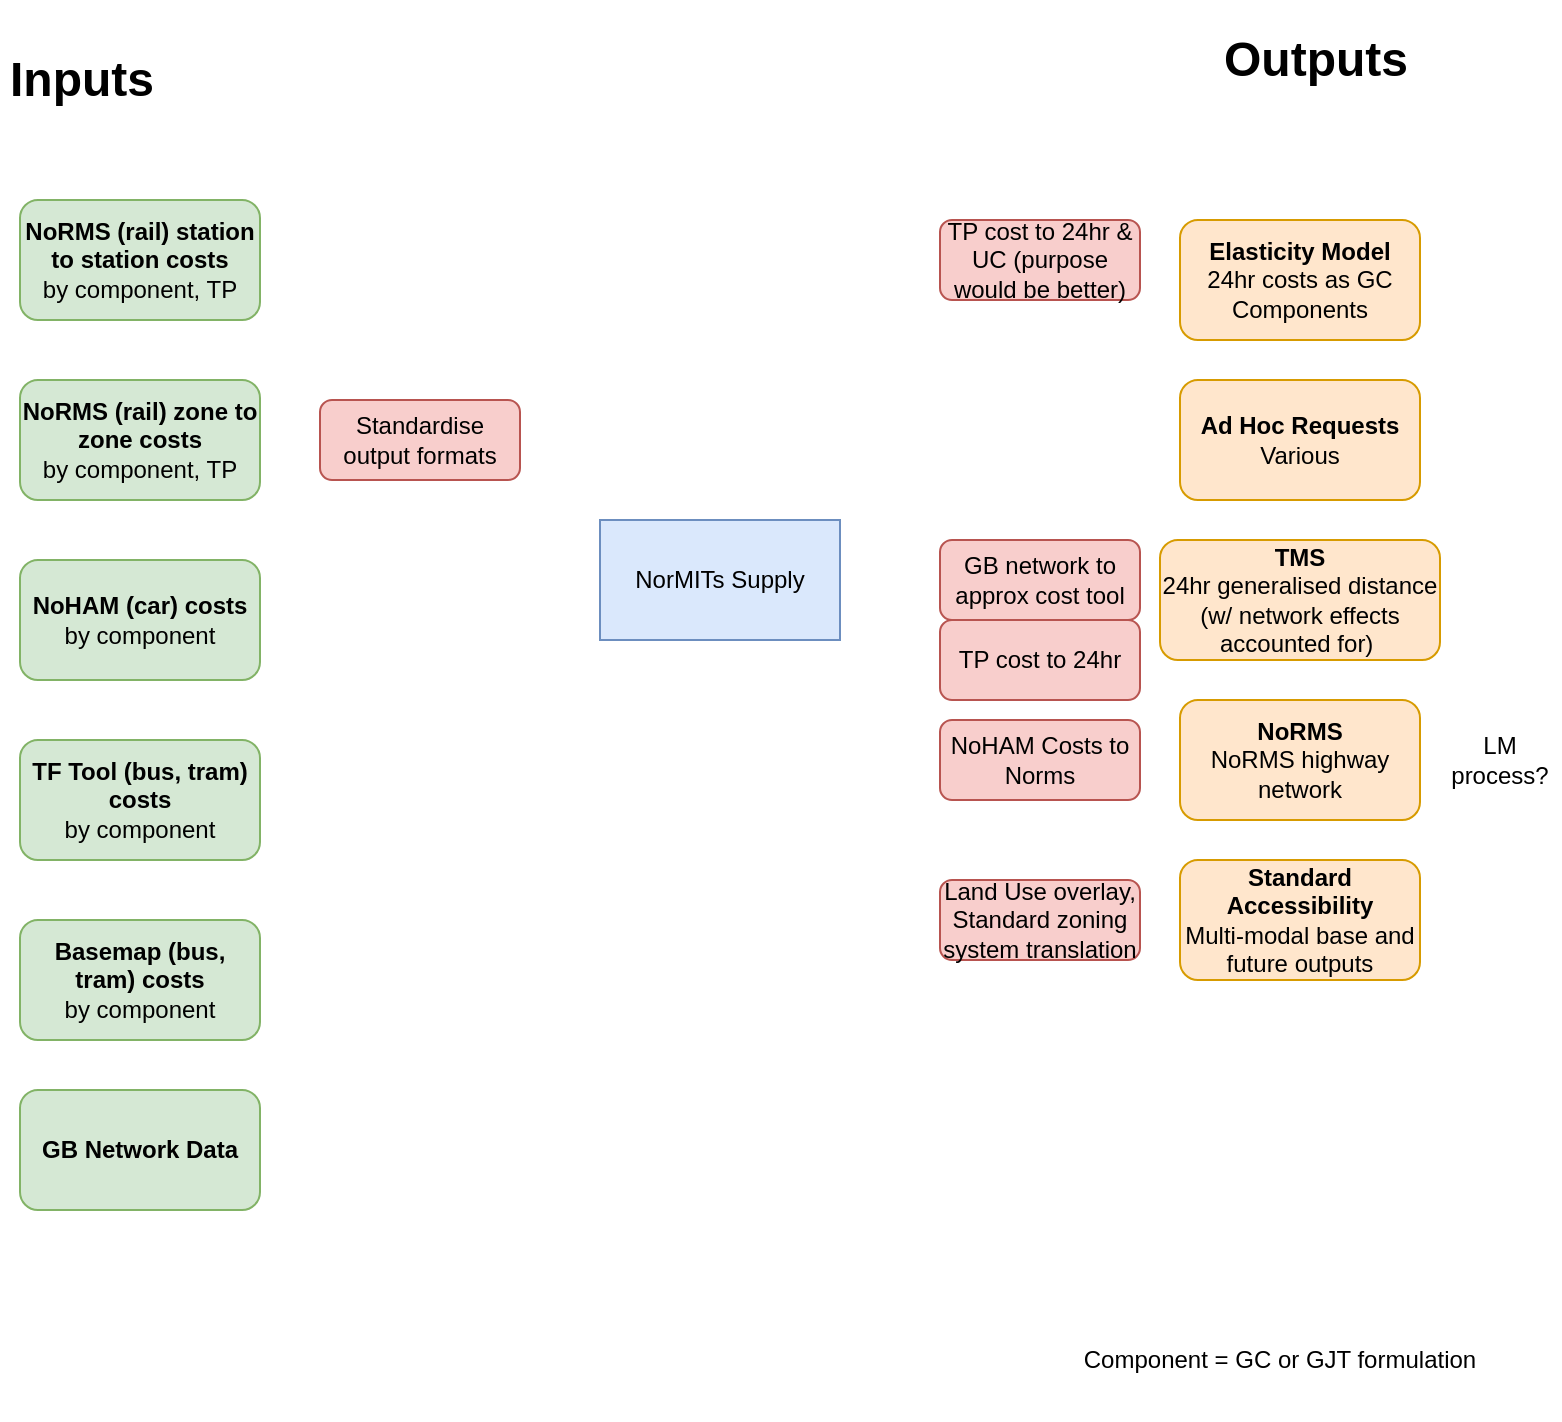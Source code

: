 <mxfile version="14.4.3" type="device" pages="3"><diagram id="ng6QUe8LsKjFtSb1NZrj" name="I/O Summary"><mxGraphModel dx="1086" dy="806" grid="1" gridSize="10" guides="1" tooltips="1" connect="1" arrows="1" fold="1" page="1" pageScale="1" pageWidth="827" pageHeight="1169" math="0" shadow="0"><root><mxCell id="0"/><mxCell id="1" parent="0"/><mxCell id="vtY2OY6Wc44oVGDbsz-r-1" value="NorMITs Supply" style="rounded=0;whiteSpace=wrap;html=1;fillColor=#dae8fc;strokeColor=#6c8ebf;" parent="1" vertex="1"><mxGeometry x="330" y="270" width="120" height="60" as="geometry"/></mxCell><mxCell id="vtY2OY6Wc44oVGDbsz-r-2" value="&lt;b&gt;Elasticity Model&lt;/b&gt;&lt;br&gt;24hr costs as GC Components" style="rounded=1;whiteSpace=wrap;html=1;fillColor=#ffe6cc;strokeColor=#d79b00;" parent="1" vertex="1"><mxGeometry x="620" y="120" width="120" height="60" as="geometry"/></mxCell><mxCell id="vtY2OY6Wc44oVGDbsz-r-3" value="&lt;h1&gt;Outputs&lt;/h1&gt;" style="text;html=1;strokeColor=none;fillColor=none;spacing=5;spacingTop=-20;whiteSpace=wrap;overflow=hidden;rounded=0;" parent="1" vertex="1"><mxGeometry x="637" y="20" width="103" height="40" as="geometry"/></mxCell><mxCell id="vtY2OY6Wc44oVGDbsz-r-4" value="&lt;h1&gt;Inputs&lt;/h1&gt;" style="text;html=1;strokeColor=none;fillColor=none;spacing=5;spacingTop=-20;whiteSpace=wrap;overflow=hidden;rounded=0;" parent="1" vertex="1"><mxGeometry x="30" y="30" width="190" height="40" as="geometry"/></mxCell><mxCell id="vtY2OY6Wc44oVGDbsz-r-7" value="&lt;b&gt;NoRMS (rail) zone to zone costs&lt;/b&gt;&lt;br&gt;by component, TP" style="rounded=1;whiteSpace=wrap;html=1;fillColor=#d5e8d4;strokeColor=#82b366;" parent="1" vertex="1"><mxGeometry x="40" y="200" width="120" height="60" as="geometry"/></mxCell><mxCell id="vtY2OY6Wc44oVGDbsz-r-8" value="&lt;b&gt;NoHAM (car) costs&lt;/b&gt;&lt;br&gt;by component" style="rounded=1;whiteSpace=wrap;html=1;fillColor=#d5e8d4;strokeColor=#82b366;" parent="1" vertex="1"><mxGeometry x="40" y="290" width="120" height="60" as="geometry"/></mxCell><mxCell id="vtY2OY6Wc44oVGDbsz-r-9" value="&lt;b&gt;TF Tool (bus, tram) costs&lt;/b&gt;&lt;br&gt;by component" style="rounded=1;whiteSpace=wrap;html=1;fillColor=#d5e8d4;strokeColor=#82b366;" parent="1" vertex="1"><mxGeometry x="40" y="380" width="120" height="60" as="geometry"/></mxCell><mxCell id="WKLIyswmitLKTBoAF7zt-1" value="&lt;b&gt;Basemap (bus, tram) costs&lt;/b&gt;&lt;br&gt;&lt;span&gt;by component&lt;/span&gt;" style="rounded=1;whiteSpace=wrap;html=1;fillColor=#d5e8d4;strokeColor=#82b366;" parent="1" vertex="1"><mxGeometry x="40" y="470" width="120" height="60" as="geometry"/></mxCell><mxCell id="WKLIyswmitLKTBoAF7zt-2" value="&lt;b&gt;NoRMS (rail) station to station costs&lt;/b&gt;&lt;br&gt;by component, TP" style="rounded=1;whiteSpace=wrap;html=1;fillColor=#d5e8d4;strokeColor=#82b366;" parent="1" vertex="1"><mxGeometry x="40" y="110" width="120" height="60" as="geometry"/></mxCell><mxCell id="WKLIyswmitLKTBoAF7zt-3" value="Component = GC or GJT formulation" style="text;html=1;strokeColor=none;fillColor=none;align=center;verticalAlign=middle;whiteSpace=wrap;rounded=0;" parent="1" vertex="1"><mxGeometry x="550" y="660" width="240" height="60" as="geometry"/></mxCell><mxCell id="WKLIyswmitLKTBoAF7zt-4" value="&lt;b&gt;Ad Hoc Requests&lt;/b&gt;&lt;br&gt;Various" style="rounded=1;whiteSpace=wrap;html=1;fillColor=#ffe6cc;strokeColor=#d79b00;" parent="1" vertex="1"><mxGeometry x="620" y="200" width="120" height="60" as="geometry"/></mxCell><mxCell id="WKLIyswmitLKTBoAF7zt-5" value="&lt;b&gt;TMS&lt;br&gt;&lt;/b&gt;24hr generalised distance (w/ network effects accounted for)&amp;nbsp;" style="rounded=1;whiteSpace=wrap;html=1;fillColor=#ffe6cc;strokeColor=#d79b00;" parent="1" vertex="1"><mxGeometry x="610" y="280" width="140" height="60" as="geometry"/></mxCell><mxCell id="WKLIyswmitLKTBoAF7zt-6" value="&lt;b&gt;NoRMS&lt;/b&gt;&lt;br&gt;NoRMS highway network" style="rounded=1;whiteSpace=wrap;html=1;fillColor=#ffe6cc;strokeColor=#d79b00;" parent="1" vertex="1"><mxGeometry x="620" y="360" width="120" height="60" as="geometry"/></mxCell><mxCell id="WKLIyswmitLKTBoAF7zt-7" value="LM process?" style="text;html=1;strokeColor=none;fillColor=none;align=center;verticalAlign=middle;whiteSpace=wrap;rounded=0;" parent="1" vertex="1"><mxGeometry x="750" y="370" width="60" height="40" as="geometry"/></mxCell><mxCell id="WKLIyswmitLKTBoAF7zt-9" value="GB network to approx cost tool" style="rounded=1;whiteSpace=wrap;html=1;fillColor=#f8cecc;strokeColor=#b85450;" parent="1" vertex="1"><mxGeometry x="500" y="280" width="100" height="40" as="geometry"/></mxCell><mxCell id="WKLIyswmitLKTBoAF7zt-10" value="NoHAM Costs to Norms" style="rounded=1;whiteSpace=wrap;html=1;fillColor=#f8cecc;strokeColor=#b85450;" parent="1" vertex="1"><mxGeometry x="500" y="370" width="100" height="40" as="geometry"/></mxCell><mxCell id="WKLIyswmitLKTBoAF7zt-11" value="TP cost to 24hr &amp;amp; UC (purpose would be better)" style="rounded=1;whiteSpace=wrap;html=1;fillColor=#f8cecc;strokeColor=#b85450;" parent="1" vertex="1"><mxGeometry x="500" y="120" width="100" height="40" as="geometry"/></mxCell><mxCell id="WKLIyswmitLKTBoAF7zt-15" value="&lt;b&gt;Standard Accessibility&lt;br&gt;&lt;/b&gt;Multi-modal base and future outputs" style="rounded=1;whiteSpace=wrap;html=1;fillColor=#ffe6cc;strokeColor=#d79b00;" parent="1" vertex="1"><mxGeometry x="620" y="440" width="120" height="60" as="geometry"/></mxCell><mxCell id="WKLIyswmitLKTBoAF7zt-16" value="Land Use overlay,&lt;br&gt;Standard zoning system translation" style="rounded=1;whiteSpace=wrap;html=1;fillColor=#f8cecc;strokeColor=#b85450;" parent="1" vertex="1"><mxGeometry x="500" y="450" width="100" height="40" as="geometry"/></mxCell><mxCell id="_OcfcP-YuRUjrYsMJ8N5-1" value="Standardise output formats" style="rounded=1;whiteSpace=wrap;html=1;fillColor=#f8cecc;strokeColor=#b85450;" parent="1" vertex="1"><mxGeometry x="190" y="210" width="100" height="40" as="geometry"/></mxCell><mxCell id="VTDcMniZ31sc0dPiEFXL-1" value="&lt;b&gt;GB Network Data&lt;/b&gt;" style="rounded=1;whiteSpace=wrap;html=1;fillColor=#d5e8d4;strokeColor=#82b366;" vertex="1" parent="1"><mxGeometry x="40" y="555" width="120" height="60" as="geometry"/></mxCell><mxCell id="VTDcMniZ31sc0dPiEFXL-2" value="TP cost to 24hr" style="rounded=1;whiteSpace=wrap;html=1;fillColor=#f8cecc;strokeColor=#b85450;" vertex="1" parent="1"><mxGeometry x="500" y="320" width="100" height="40" as="geometry"/></mxCell></root></mxGraphModel></diagram><diagram id="XN-Hf6w61QogSYUe9cB5" name="Functionality Summary"><mxGraphModel dx="1086" dy="806" grid="1" gridSize="10" guides="1" tooltips="1" connect="1" arrows="1" fold="1" page="1" pageScale="1" pageWidth="827" pageHeight="1169" math="0" shadow="0"><root><mxCell id="Va-NpPOOxE_68snIw_Kp-0"/><mxCell id="Va-NpPOOxE_68snIw_Kp-1" parent="Va-NpPOOxE_68snIw_Kp-0"/><mxCell id="Va-NpPOOxE_68snIw_Kp-2" value="NorMITs Supply" style="rounded=0;whiteSpace=wrap;html=1;fillColor=#dae8fc;strokeColor=#6c8ebf;" parent="Va-NpPOOxE_68snIw_Kp-1" vertex="1"><mxGeometry x="370" y="280" width="120" height="60" as="geometry"/></mxCell><mxCell id="Va-NpPOOxE_68snIw_Kp-13" value="Spatial aggregation &amp;amp; disaggregation&lt;b&gt; (matrix zone translation)&lt;/b&gt;" style="rounded=1;whiteSpace=wrap;html=1;fillColor=#f8cecc;strokeColor=#b85450;" parent="Va-NpPOOxE_68snIw_Kp-1" vertex="1"><mxGeometry x="140" y="370" width="120" height="60" as="geometry"/></mxCell><mxCell id="Va-NpPOOxE_68snIw_Kp-15" value="DB and .csv/.pbz2 output methods&amp;nbsp;" style="rounded=1;whiteSpace=wrap;html=1;fillColor=#d5e8d4;strokeColor=#82b366;" parent="Va-NpPOOxE_68snIw_Kp-1" vertex="1"><mxGeometry x="375" y="510" width="110" height="40" as="geometry"/></mxCell><mxCell id="Va-NpPOOxE_68snIw_Kp-17" value="UC/purpose translation" style="rounded=1;whiteSpace=wrap;html=1;fillColor=#f8cecc;strokeColor=#b85450;" parent="Va-NpPOOxE_68snIw_Kp-1" vertex="1"><mxGeometry x="400" y="370" width="100" height="40" as="geometry"/></mxCell><mxCell id="Va-NpPOOxE_68snIw_Kp-19" value="NTS" style="rounded=1;whiteSpace=wrap;html=1;fillColor=#e1d5e7;strokeColor=#9673a6;" parent="Va-NpPOOxE_68snIw_Kp-1" vertex="1"><mxGeometry x="270" y="210" width="70" height="30" as="geometry"/></mxCell><mxCell id="Va-NpPOOxE_68snIw_Kp-20" value="Models:&lt;br&gt;NorTMS, Land Use" style="rounded=1;whiteSpace=wrap;html=1;fillColor=#e1d5e7;strokeColor=#9673a6;" parent="Va-NpPOOxE_68snIw_Kp-1" vertex="1"><mxGeometry x="390" y="200" width="70" height="40" as="geometry"/></mxCell><mxCell id="Va-NpPOOxE_68snIw_Kp-21" value="Tools" style="rounded=1;whiteSpace=wrap;html=1;fillColor=#e1d5e7;strokeColor=#9673a6;" parent="Va-NpPOOxE_68snIw_Kp-1" vertex="1"><mxGeometry x="509" y="200" width="70" height="40" as="geometry"/></mxCell><mxCell id="N0HZ8yEjwe5KRvLUC2ta-0" value="Cost component parsing (GJT or GC) w/ flexible output" style="rounded=1;whiteSpace=wrap;html=1;fillColor=#f8cecc;strokeColor=#b85450;" parent="Va-NpPOOxE_68snIw_Kp-1" vertex="1"><mxGeometry x="520" y="370" width="116" height="60" as="geometry"/></mxCell><mxCell id="N0HZ8yEjwe5KRvLUC2ta-1" value="Temporal aggregation &amp;amp; disaggregation, incl. PA to OD" style="rounded=1;whiteSpace=wrap;html=1;fillColor=#d5e8d4;strokeColor=#82b366;" parent="Va-NpPOOxE_68snIw_Kp-1" vertex="1"><mxGeometry x="660" y="370" width="120" height="60" as="geometry"/></mxCell><mxCell id="WN_zocYBh9r7Qt5paVFQ-0" value="Standardisation of model skim formats" style="rounded=1;whiteSpace=wrap;html=1;fillColor=#d5e8d4;strokeColor=#82b366;" parent="Va-NpPOOxE_68snIw_Kp-1" vertex="1"><mxGeometry y="370" width="120" height="60" as="geometry"/></mxCell><mxCell id="1nH0cCjw0i3ZYOaNw4F8-0" value="Dimensional translation (2d to 1d)" style="rounded=1;whiteSpace=wrap;html=1;fillColor=#f8cecc;strokeColor=#b85450;" parent="Va-NpPOOxE_68snIw_Kp-1" vertex="1"><mxGeometry x="280" y="370" width="100" height="40" as="geometry"/></mxCell><mxCell id="6VPwqOOFMwLs34u-qf2U-0" value="Backlog" style="rounded=1;whiteSpace=wrap;html=1;fillColor=#f8cecc;strokeColor=#b85450;" parent="Va-NpPOOxE_68snIw_Kp-1" vertex="1"><mxGeometry x="566" y="100" width="70" height="40" as="geometry"/></mxCell><mxCell id="6VPwqOOFMwLs34u-qf2U-1" value="MVP" style="rounded=1;whiteSpace=wrap;html=1;fillColor=#d5e8d4;strokeColor=#82b366;" parent="Va-NpPOOxE_68snIw_Kp-1" vertex="1"><mxGeometry x="566" y="10" width="70" height="40" as="geometry"/></mxCell><mxCell id="6VPwqOOFMwLs34u-qf2U-2" value="MVP+" style="rounded=1;whiteSpace=wrap;html=1;fillColor=#fff2cc;strokeColor=#d6b656;" parent="Va-NpPOOxE_68snIw_Kp-1" vertex="1"><mxGeometry x="567" y="60" width="69" height="30" as="geometry"/></mxCell><mxCell id="6VPwqOOFMwLs34u-qf2U-3" value="Start by requesting from NoRMS VDM" style="text;html=1;strokeColor=none;fillColor=none;align=center;verticalAlign=middle;whiteSpace=wrap;rounded=0;" parent="Va-NpPOOxE_68snIw_Kp-1" vertex="1"><mxGeometry x="150" y="430" width="100" height="50" as="geometry"/></mxCell><mxCell id="6VPwqOOFMwLs34u-qf2U-4" value="Should exist already" style="text;html=1;strokeColor=none;fillColor=none;align=center;verticalAlign=middle;whiteSpace=wrap;rounded=0;" parent="Va-NpPOOxE_68snIw_Kp-1" vertex="1"><mxGeometry x="412.5" y="420" width="75" height="40" as="geometry"/></mxCell></root></mxGraphModel></diagram><diagram id="Kd3wPThA5OP-1A_rDzdj" name="Class Model"><mxGraphModel dx="1422" dy="822" grid="1" gridSize="10" guides="1" tooltips="1" connect="1" arrows="1" fold="1" page="1" pageScale="1" pageWidth="827" pageHeight="1169" math="0" shadow="0"><root><mxCell id="LCdE3i07Nhy5FytUAfIZ-0"/><mxCell id="LCdE3i07Nhy5FytUAfIZ-1" parent="LCdE3i07Nhy5FytUAfIZ-0"/><mxCell id="LCdE3i07Nhy5FytUAfIZ-2" value="NormitsSupply" style="swimlane;fontStyle=0;childLayout=stackLayout;horizontal=1;startSize=26;fillColor=none;horizontalStack=0;resizeParent=1;resizeParentMax=0;resizeLast=0;collapsible=1;marginBottom=0;" vertex="1" parent="LCdE3i07Nhy5FytUAfIZ-1"><mxGeometry x="241" y="240" width="286" height="234" as="geometry"/></mxCell><mxCell id="LCdE3i07Nhy5FytUAfIZ-3" value="+ Method: Cost translation" style="text;strokeColor=none;fillColor=none;align=left;verticalAlign=top;spacingLeft=4;spacingRight=4;overflow=hidden;rotatable=0;points=[[0,0.5],[1,0.5]];portConstraint=eastwest;" vertex="1" parent="LCdE3i07Nhy5FytUAfIZ-2"><mxGeometry y="26" width="286" height="26" as="geometry"/></mxCell><mxCell id="LCdE3i07Nhy5FytUAfIZ-4" value="+ Method: Cost Flattening" style="text;strokeColor=none;fillColor=none;align=left;verticalAlign=top;spacingLeft=4;spacingRight=4;overflow=hidden;rotatable=0;points=[[0,0.5],[1,0.5]];portConstraint=eastwest;" vertex="1" parent="LCdE3i07Nhy5FytUAfIZ-2"><mxGeometry y="52" width="286" height="26" as="geometry"/></mxCell><mxCell id="LCdE3i07Nhy5FytUAfIZ-5" value="+ Method: UC/purpose translation" style="text;strokeColor=none;fillColor=none;align=left;verticalAlign=top;spacingLeft=4;spacingRight=4;overflow=hidden;rotatable=0;points=[[0,0.5],[1,0.5]];portConstraint=eastwest;" vertex="1" parent="LCdE3i07Nhy5FytUAfIZ-2"><mxGeometry y="78" width="286" height="22" as="geometry"/></mxCell><mxCell id="LCdE3i07Nhy5FytUAfIZ-12" value="+ Method: Component Parsing" style="text;strokeColor=none;fillColor=none;align=left;verticalAlign=top;spacingLeft=4;spacingRight=4;overflow=hidden;rotatable=0;points=[[0,0.5],[1,0.5]];portConstraint=eastwest;" vertex="1" parent="LCdE3i07Nhy5FytUAfIZ-2"><mxGeometry y="100" width="286" height="26" as="geometry"/></mxCell><mxCell id="LCdE3i07Nhy5FytUAfIZ-11" value="+ Method: Temporal translation &amp; PA to OD" style="text;strokeColor=none;fillColor=none;align=left;verticalAlign=top;spacingLeft=4;spacingRight=4;overflow=hidden;rotatable=0;points=[[0,0.5],[1,0.5]];portConstraint=eastwest;" vertex="1" parent="LCdE3i07Nhy5FytUAfIZ-2"><mxGeometry y="126" width="286" height="24" as="geometry"/></mxCell><mxCell id="LCdE3i07Nhy5FytUAfIZ-13" value="+ Method: Cost Request - PRIORITY" style="text;strokeColor=none;fillColor=none;align=left;verticalAlign=top;spacingLeft=4;spacingRight=4;overflow=hidden;rotatable=0;points=[[0,0.5],[1,0.5]];portConstraint=eastwest;" vertex="1" parent="LCdE3i07Nhy5FytUAfIZ-2"><mxGeometry y="150" width="286" height="30" as="geometry"/></mxCell><mxCell id="LCdE3i07Nhy5FytUAfIZ-19" value="+ Method: Format standardisation - PRIORITY" style="text;strokeColor=none;fillColor=none;align=left;verticalAlign=top;spacingLeft=4;spacingRight=4;overflow=hidden;rotatable=0;points=[[0,0.5],[1,0.5]];portConstraint=eastwest;" vertex="1" parent="LCdE3i07Nhy5FytUAfIZ-2"><mxGeometry y="180" width="286" height="30" as="geometry"/></mxCell><mxCell id="4yieRYDjlK5CvBzeXgaR-0" value="+ Method: Output methods - PRIORITY" style="text;strokeColor=none;fillColor=none;align=left;verticalAlign=top;spacingLeft=4;spacingRight=4;overflow=hidden;rotatable=0;points=[[0,0.5],[1,0.5]];portConstraint=eastwest;" vertex="1" parent="LCdE3i07Nhy5FytUAfIZ-2"><mxGeometry y="210" width="286" height="24" as="geometry"/></mxCell><mxCell id="LCdE3i07Nhy5FytUAfIZ-17" style="edgeStyle=orthogonalEdgeStyle;rounded=0;orthogonalLoop=1;jettySize=auto;html=1;exitX=0.5;exitY=1;exitDx=0;exitDy=0;exitPerimeter=0;entryX=0.5;entryY=0;entryDx=0;entryDy=0;" edge="1" parent="LCdE3i07Nhy5FytUAfIZ-1" source="LCdE3i07Nhy5FytUAfIZ-14" target="LCdE3i07Nhy5FytUAfIZ-2"><mxGeometry relative="1" as="geometry"/></mxCell><mxCell id="LCdE3i07Nhy5FytUAfIZ-14" value="Cost Storage" style="shape=cylinder3;whiteSpace=wrap;html=1;boundedLbl=1;backgroundOutline=1;size=15;" vertex="1" parent="LCdE3i07Nhy5FytUAfIZ-1"><mxGeometry x="354" y="60" width="60" height="80" as="geometry"/></mxCell><mxCell id="LCdE3i07Nhy5FytUAfIZ-16" style="edgeStyle=orthogonalEdgeStyle;rounded=0;orthogonalLoop=1;jettySize=auto;html=1;exitX=1;exitY=0.5;exitDx=0;exitDy=0;entryX=0;entryY=0.5;entryDx=0;entryDy=0;entryPerimeter=0;" edge="1" parent="LCdE3i07Nhy5FytUAfIZ-1" source="LCdE3i07Nhy5FytUAfIZ-15" target="LCdE3i07Nhy5FytUAfIZ-14"><mxGeometry relative="1" as="geometry"/></mxCell><mxCell id="LCdE3i07Nhy5FytUAfIZ-15" value="Data In" style="whiteSpace=wrap;html=1;aspect=fixed;" vertex="1" parent="LCdE3i07Nhy5FytUAfIZ-1"><mxGeometry x="130" y="60" width="80" height="80" as="geometry"/></mxCell><mxCell id="LCdE3i07Nhy5FytUAfIZ-18" value="DB" style="text;html=1;strokeColor=none;fillColor=none;align=center;verticalAlign=middle;whiteSpace=wrap;rounded=0;" vertex="1" parent="LCdE3i07Nhy5FytUAfIZ-1"><mxGeometry x="430" y="90" width="40" height="20" as="geometry"/></mxCell></root></mxGraphModel></diagram></mxfile>